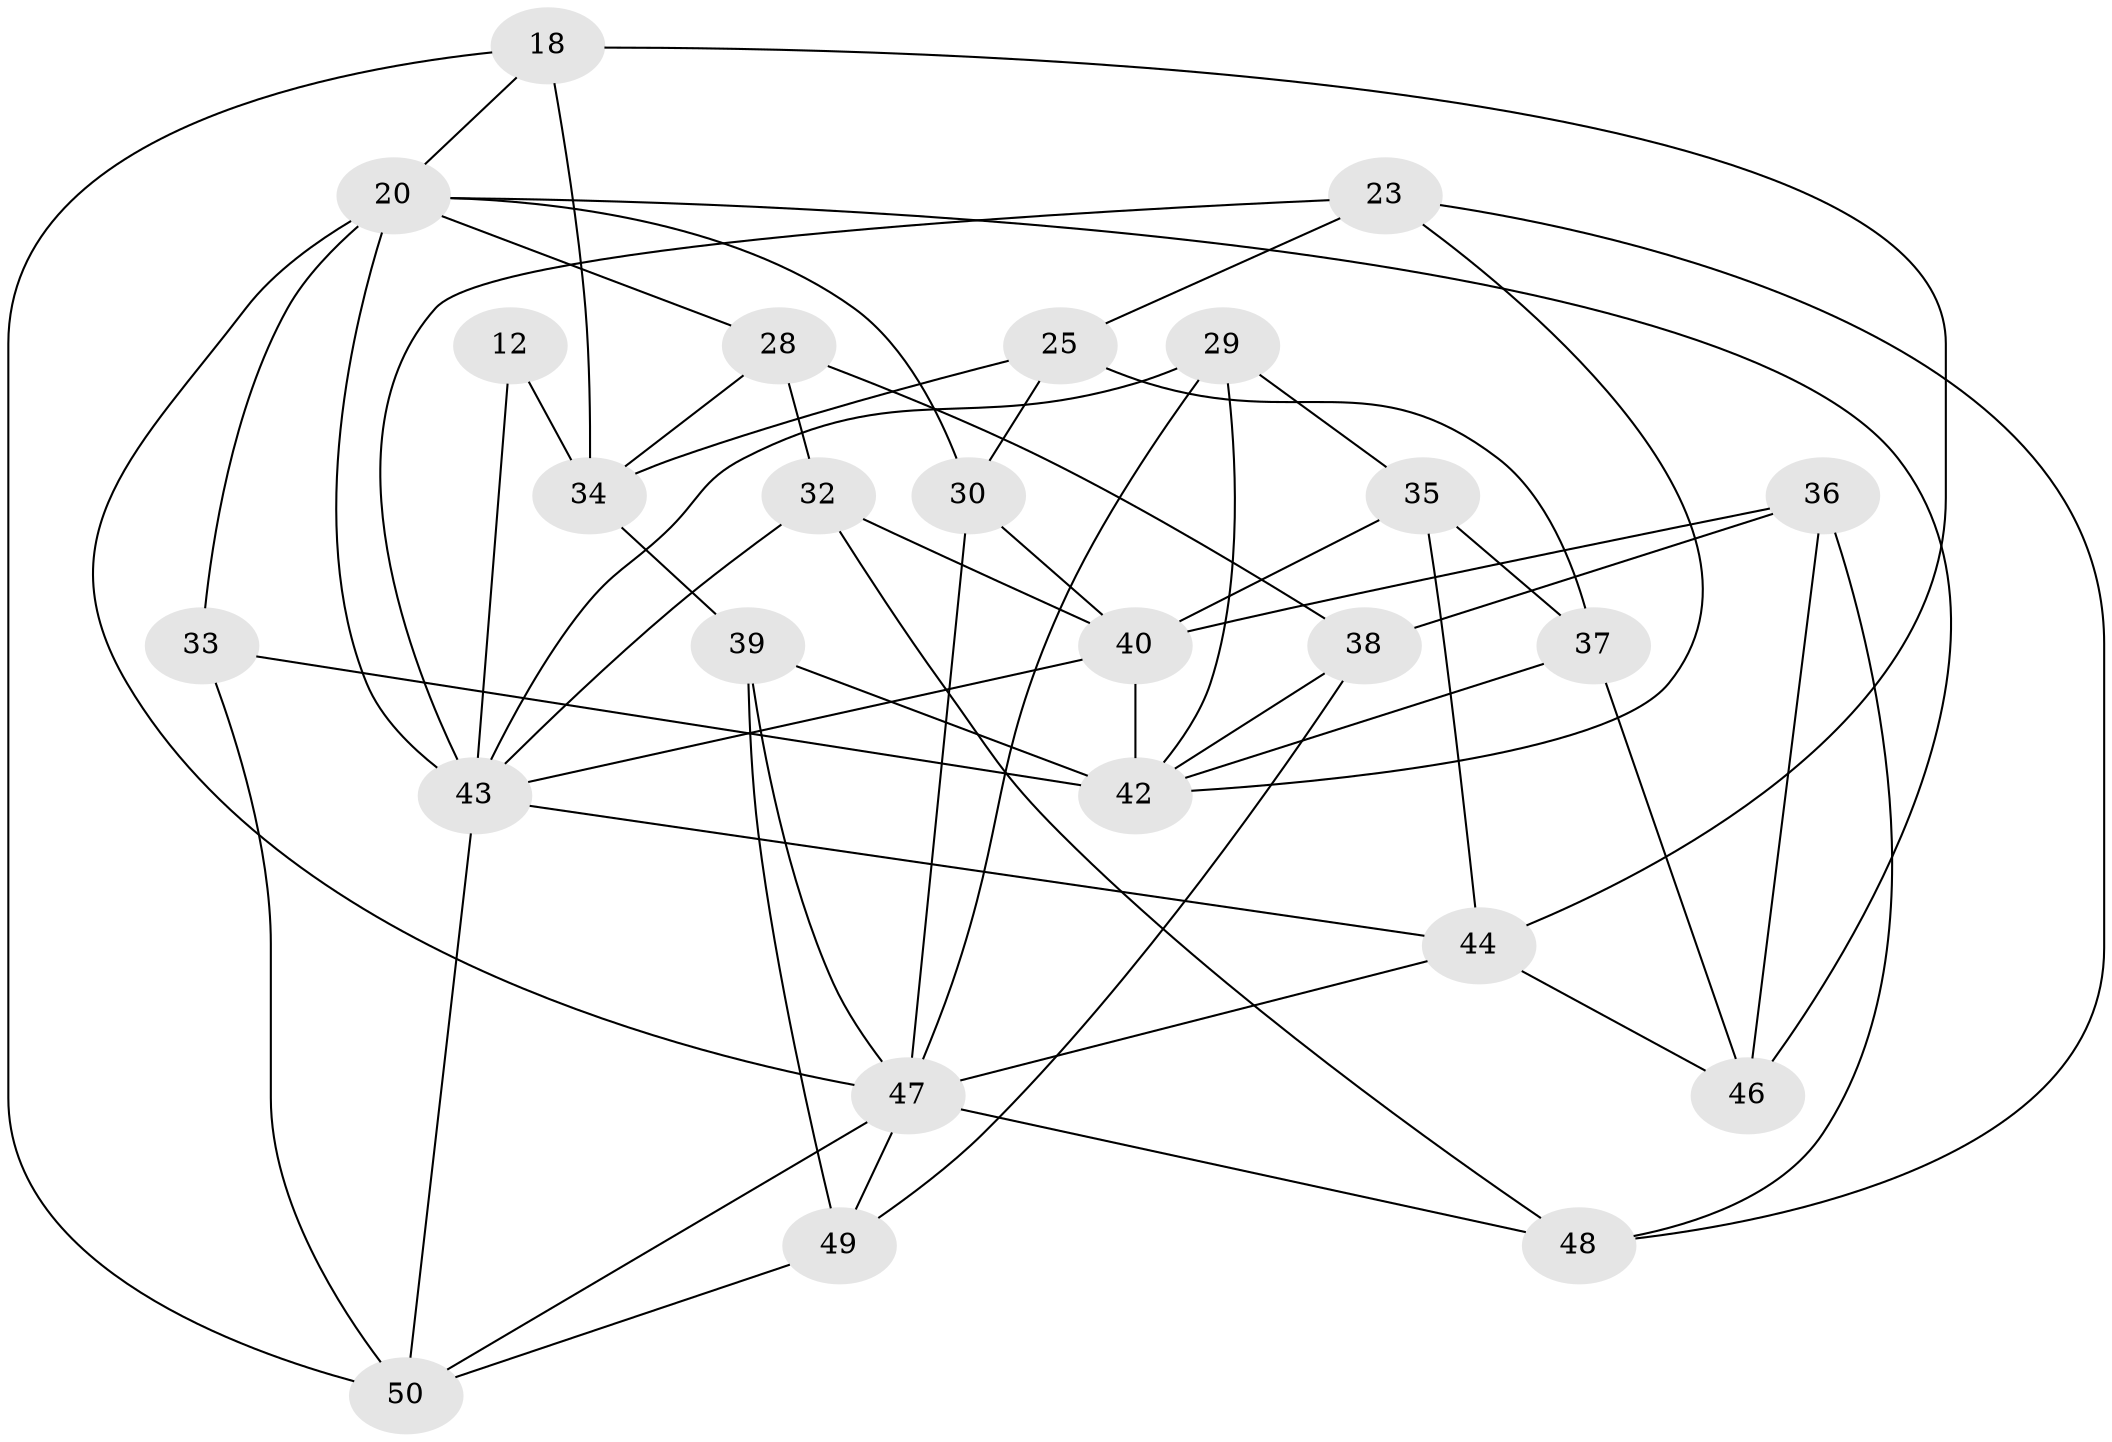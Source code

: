 // original degree distribution, {4: 1.0}
// Generated by graph-tools (version 1.1) at 2025/56/03/09/25 04:56:38]
// undirected, 25 vertices, 58 edges
graph export_dot {
graph [start="1"]
  node [color=gray90,style=filled];
  12;
  18 [super="+10"];
  20 [super="+4+13+9"];
  23;
  25;
  28 [super="+24"];
  29;
  30;
  32;
  33;
  34 [super="+5"];
  35 [super="+21"];
  36;
  37;
  38 [super="+3"];
  39;
  40 [super="+16+6"];
  42 [super="+15+22"];
  43 [super="+41"];
  44 [super="+11"];
  46;
  47 [super="+27"];
  48;
  49;
  50 [super="+2+45"];
  12 -- 34 [weight=2];
  12 -- 43 [weight=2];
  18 -- 34;
  18 -- 50 [weight=2];
  18 -- 20;
  18 -- 44 [weight=2];
  20 -- 30;
  20 -- 28 [weight=2];
  20 -- 33;
  20 -- 46;
  20 -- 47;
  20 -- 43 [weight=3];
  23 -- 43;
  23 -- 48;
  23 -- 25;
  23 -- 42;
  25 -- 30;
  25 -- 37;
  25 -- 34;
  28 -- 34;
  28 -- 38 [weight=2];
  28 -- 32;
  29 -- 42;
  29 -- 35;
  29 -- 43;
  29 -- 47;
  30 -- 40;
  30 -- 47;
  32 -- 48;
  32 -- 40;
  32 -- 43;
  33 -- 50 [weight=2];
  33 -- 42;
  34 -- 39;
  35 -- 44 [weight=2];
  35 -- 40 [weight=2];
  35 -- 37;
  36 -- 46;
  36 -- 48;
  36 -- 40;
  36 -- 38;
  37 -- 46;
  37 -- 42;
  38 -- 49;
  38 -- 42 [weight=2];
  39 -- 49;
  39 -- 42;
  39 -- 47;
  40 -- 42 [weight=3];
  40 -- 43 [weight=2];
  43 -- 44 [weight=2];
  43 -- 50 [weight=2];
  44 -- 46;
  44 -- 47;
  47 -- 48;
  47 -- 49;
  47 -- 50;
  49 -- 50;
}
